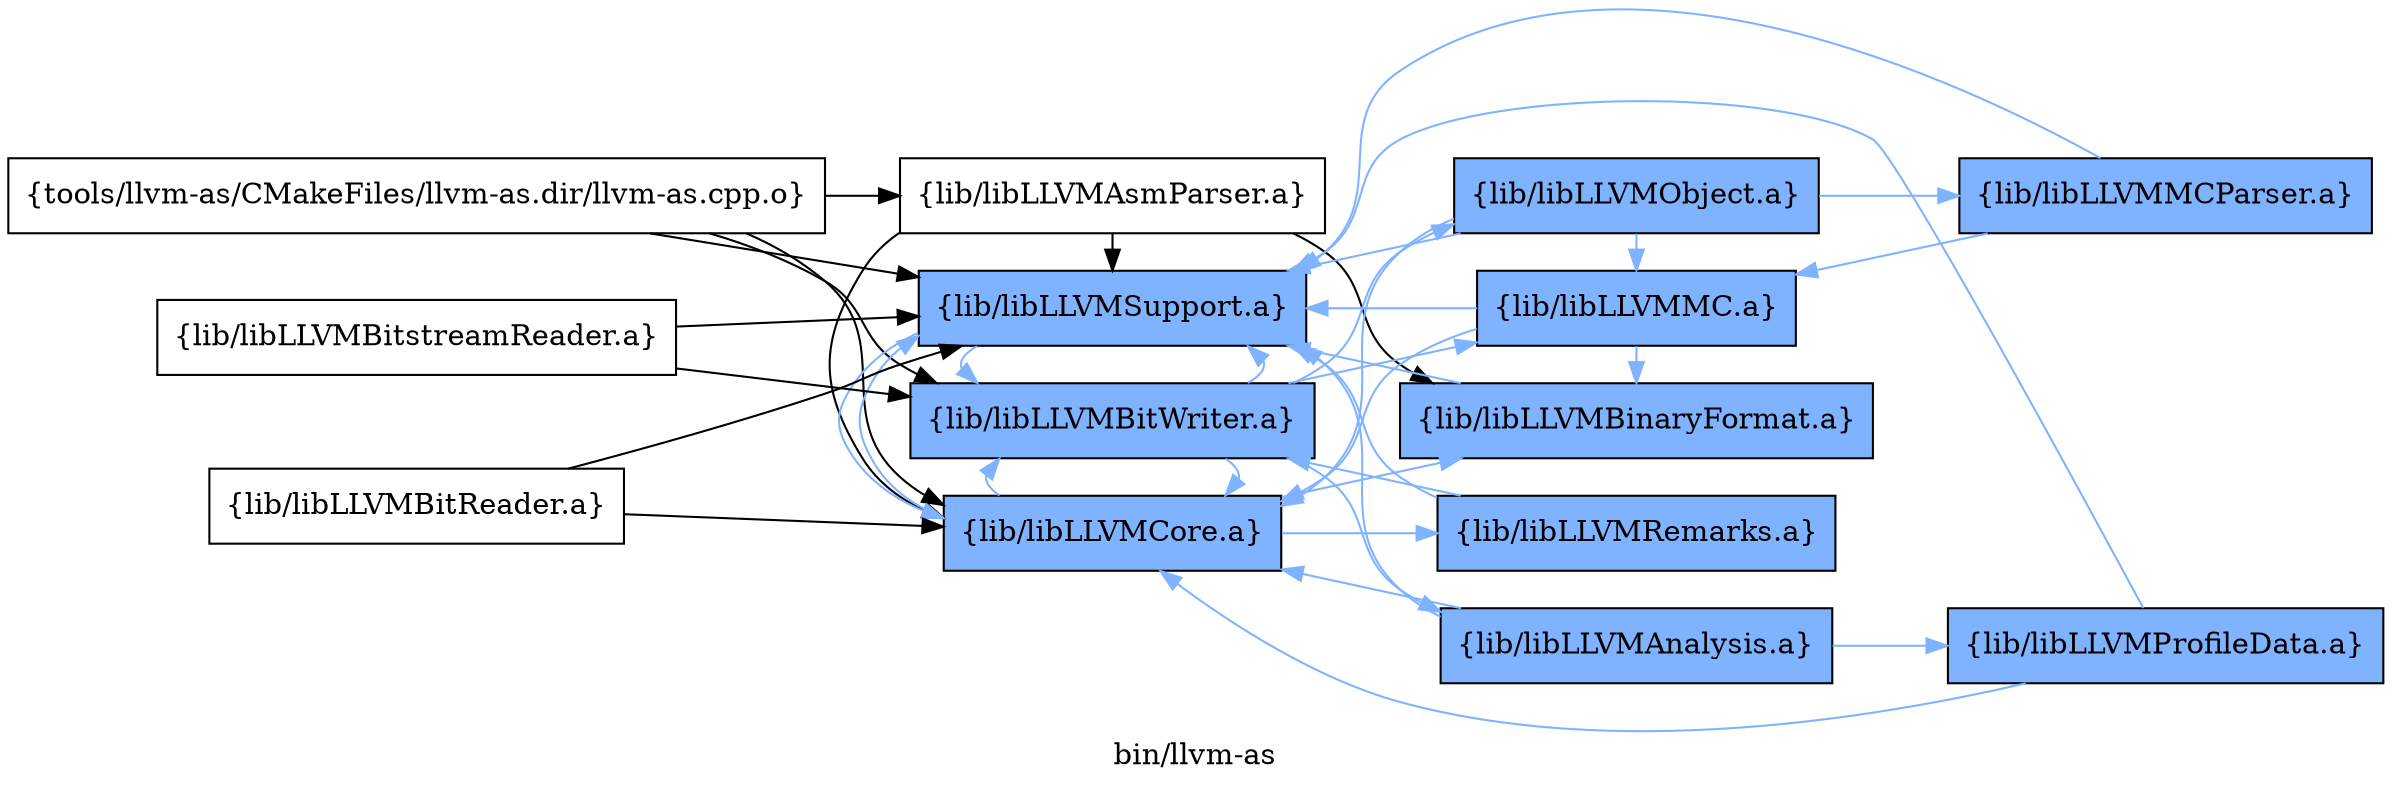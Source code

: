 digraph "bin/llvm-as" {
	label="bin/llvm-as";
	rankdir=LR;
	{ rank=same; Node0x560c5f2363a8;  }
	{ rank=same; Node0x560c5f237bb8; Node0x560c5f2375c8; Node0x560c5f237118; Node0x560c5f236bc8;  }
	{ rank=same; Node0x560c5f23a048; Node0x560c5f236678; Node0x560c5f235a98; Node0x560c5f2339c8; Node0x560c5f234b48;  }

	Node0x560c5f2363a8 [shape=record,shape=box,group=0,label="{tools/llvm-as/CMakeFiles/llvm-as.dir/llvm-as.cpp.o}"];
	Node0x560c5f2363a8 -> Node0x560c5f237bb8;
	Node0x560c5f2363a8 -> Node0x560c5f2375c8;
	Node0x560c5f2363a8 -> Node0x560c5f237118;
	Node0x560c5f2363a8 -> Node0x560c5f236bc8;
	Node0x560c5f237bb8 [shape=record,shape=box,group=0,label="{lib/libLLVMAsmParser.a}"];
	Node0x560c5f237bb8 -> Node0x560c5f237118;
	Node0x560c5f237bb8 -> Node0x560c5f236bc8;
	Node0x560c5f237bb8 -> Node0x560c5f23a048;
	Node0x560c5f2375c8 [shape=record,shape=box,group=1,style=filled,fillcolor="0.600000 0.5 1",label="{lib/libLLVMBitWriter.a}"];
	Node0x560c5f2375c8 -> Node0x560c5f237118[color="0.600000 0.5 1"];
	Node0x560c5f2375c8 -> Node0x560c5f236bc8[color="0.600000 0.5 1"];
	Node0x560c5f2375c8 -> Node0x560c5f236678[color="0.600000 0.5 1"];
	Node0x560c5f2375c8 -> Node0x560c5f235a98[color="0.600000 0.5 1"];
	Node0x560c5f2375c8 -> Node0x560c5f2339c8[color="0.600000 0.5 1"];
	Node0x560c5f237118 [shape=record,shape=box,group=1,style=filled,fillcolor="0.600000 0.5 1",label="{lib/libLLVMCore.a}"];
	Node0x560c5f237118 -> Node0x560c5f236bc8[color="0.600000 0.5 1"];
	Node0x560c5f237118 -> Node0x560c5f23a048[color="0.600000 0.5 1"];
	Node0x560c5f237118 -> Node0x560c5f2375c8[color="0.600000 0.5 1"];
	Node0x560c5f237118 -> Node0x560c5f234b48[color="0.600000 0.5 1"];
	Node0x560c5f236bc8 [shape=record,shape=box,group=1,style=filled,fillcolor="0.600000 0.5 1",label="{lib/libLLVMSupport.a}"];
	Node0x560c5f236bc8 -> Node0x560c5f237118[color="0.600000 0.5 1"];
	Node0x560c5f236bc8 -> Node0x560c5f2375c8[color="0.600000 0.5 1"];
	Node0x560c5f23a048 [shape=record,shape=box,group=1,style=filled,fillcolor="0.600000 0.5 1",label="{lib/libLLVMBinaryFormat.a}"];
	Node0x560c5f23a048 -> Node0x560c5f236bc8[color="0.600000 0.5 1"];
	Node0x560c5f236678 [shape=record,shape=box,group=1,style=filled,fillcolor="0.600000 0.5 1",label="{lib/libLLVMAnalysis.a}"];
	Node0x560c5f236678 -> Node0x560c5f237118[color="0.600000 0.5 1"];
	Node0x560c5f236678 -> Node0x560c5f236bc8[color="0.600000 0.5 1"];
	Node0x560c5f236678 -> Node0x560c5f235f48[color="0.600000 0.5 1"];
	Node0x560c5f235a98 [shape=record,shape=box,group=1,style=filled,fillcolor="0.600000 0.5 1",label="{lib/libLLVMObject.a}"];
	Node0x560c5f235a98 -> Node0x560c5f237118[color="0.600000 0.5 1"];
	Node0x560c5f235a98 -> Node0x560c5f236bc8[color="0.600000 0.5 1"];
	Node0x560c5f235a98 -> Node0x560c5f2339c8[color="0.600000 0.5 1"];
	Node0x560c5f235a98 -> Node0x560c5f234148[color="0.600000 0.5 1"];
	Node0x560c5f2339c8 [shape=record,shape=box,group=1,style=filled,fillcolor="0.600000 0.5 1",label="{lib/libLLVMMC.a}"];
	Node0x560c5f2339c8 -> Node0x560c5f236bc8[color="0.600000 0.5 1"];
	Node0x560c5f2339c8 -> Node0x560c5f23a048[color="0.600000 0.5 1"];
	Node0x560c5f2339c8 -> Node0x560c5f237118[color="0.600000 0.5 1"];
	Node0x560c5f234b48 [shape=record,shape=box,group=1,style=filled,fillcolor="0.600000 0.5 1",label="{lib/libLLVMRemarks.a}"];
	Node0x560c5f234b48 -> Node0x560c5f236bc8[color="0.600000 0.5 1"];
	Node0x560c5f234b48 -> Node0x560c5f2375c8[color="0.600000 0.5 1"];
	Node0x560c5f235f48 [shape=record,shape=box,group=1,style=filled,fillcolor="0.600000 0.5 1",label="{lib/libLLVMProfileData.a}"];
	Node0x560c5f235f48 -> Node0x560c5f237118[color="0.600000 0.5 1"];
	Node0x560c5f235f48 -> Node0x560c5f236bc8[color="0.600000 0.5 1"];
	Node0x560c5f234148 [shape=record,shape=box,group=1,style=filled,fillcolor="0.600000 0.5 1",label="{lib/libLLVMMCParser.a}"];
	Node0x560c5f234148 -> Node0x560c5f236bc8[color="0.600000 0.5 1"];
	Node0x560c5f234148 -> Node0x560c5f2339c8[color="0.600000 0.5 1"];
	Node0x560c5f235598 [shape=record,shape=box,group=0,label="{lib/libLLVMBitReader.a}"];
	Node0x560c5f235598 -> Node0x560c5f237118;
	Node0x560c5f235598 -> Node0x560c5f236bc8;
	Node0x560c5f234788 [shape=record,shape=box,group=0,label="{lib/libLLVMBitstreamReader.a}"];
	Node0x560c5f234788 -> Node0x560c5f2375c8;
	Node0x560c5f234788 -> Node0x560c5f236bc8;
}
